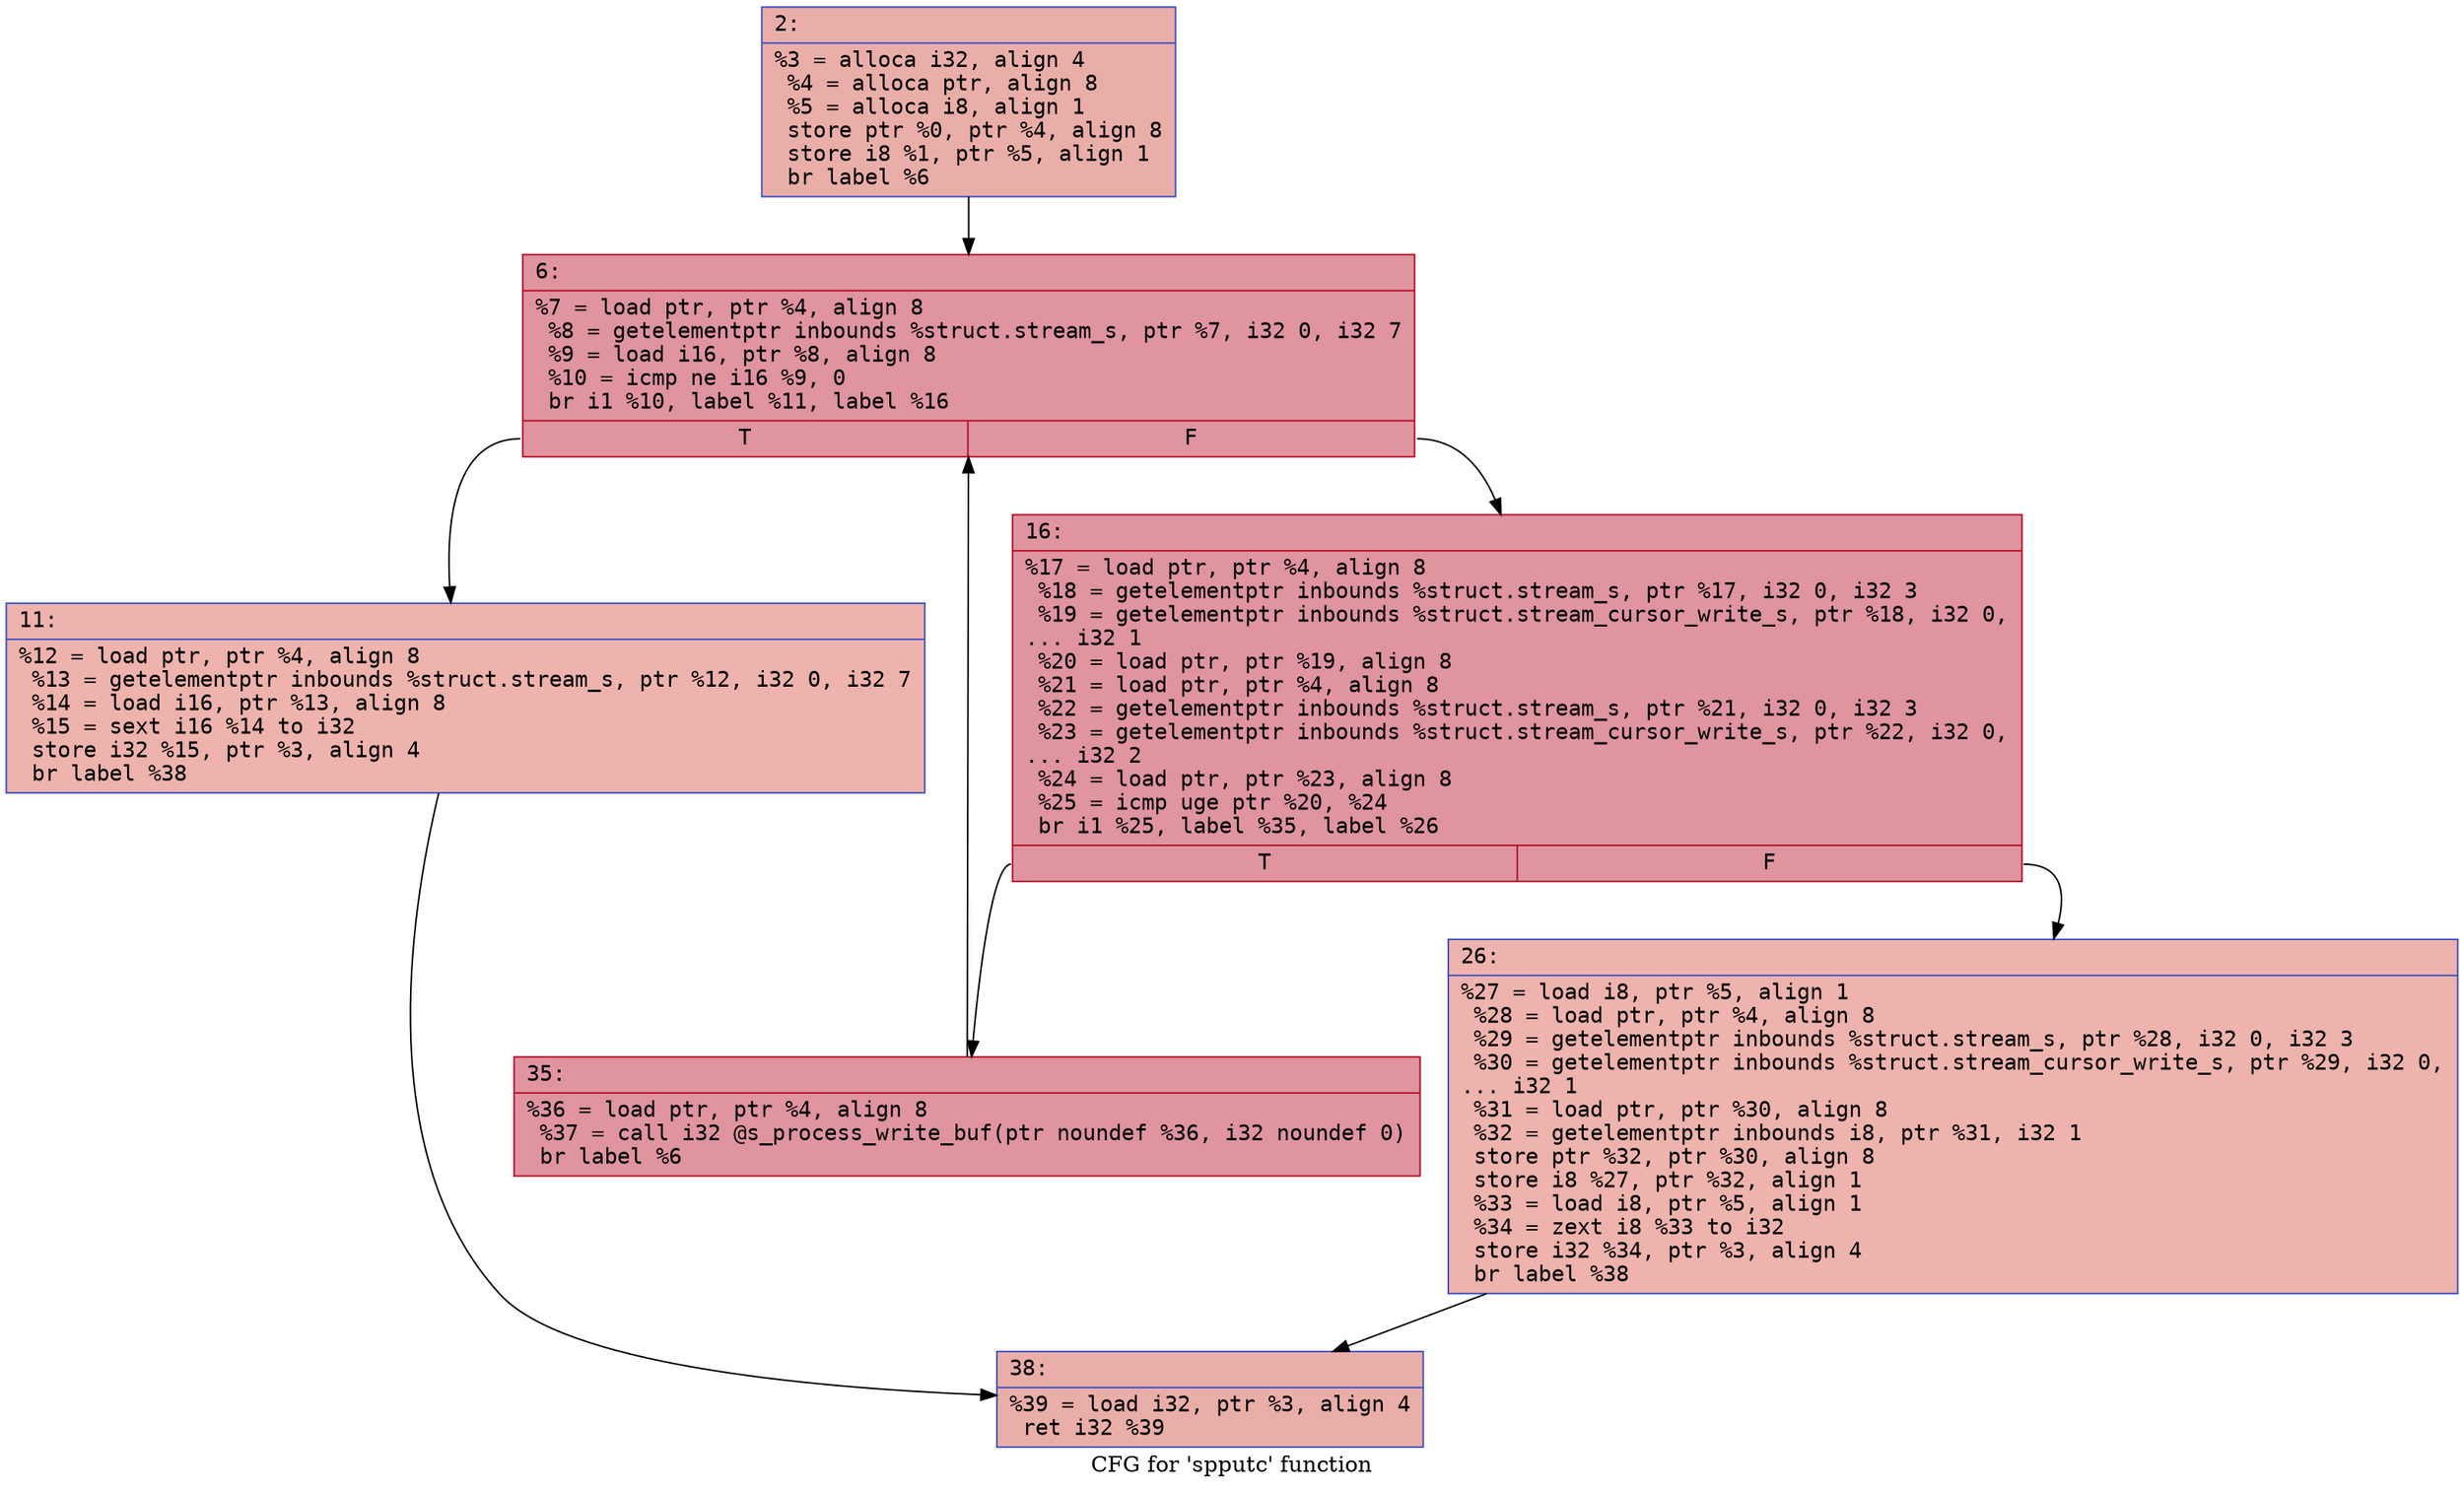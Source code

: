 digraph "CFG for 'spputc' function" {
	label="CFG for 'spputc' function";

	Node0x6000032089b0 [shape=record,color="#3d50c3ff", style=filled, fillcolor="#d0473d70" fontname="Courier",label="{2:\l|  %3 = alloca i32, align 4\l  %4 = alloca ptr, align 8\l  %5 = alloca i8, align 1\l  store ptr %0, ptr %4, align 8\l  store i8 %1, ptr %5, align 1\l  br label %6\l}"];
	Node0x6000032089b0 -> Node0x600003208a00[tooltip="2 -> 6\nProbability 100.00%" ];
	Node0x600003208a00 [shape=record,color="#b70d28ff", style=filled, fillcolor="#b70d2870" fontname="Courier",label="{6:\l|  %7 = load ptr, ptr %4, align 8\l  %8 = getelementptr inbounds %struct.stream_s, ptr %7, i32 0, i32 7\l  %9 = load i16, ptr %8, align 8\l  %10 = icmp ne i16 %9, 0\l  br i1 %10, label %11, label %16\l|{<s0>T|<s1>F}}"];
	Node0x600003208a00:s0 -> Node0x600003208a50[tooltip="6 -> 11\nProbability 3.12%" ];
	Node0x600003208a00:s1 -> Node0x600003208aa0[tooltip="6 -> 16\nProbability 96.88%" ];
	Node0x600003208a50 [shape=record,color="#3d50c3ff", style=filled, fillcolor="#d6524470" fontname="Courier",label="{11:\l|  %12 = load ptr, ptr %4, align 8\l  %13 = getelementptr inbounds %struct.stream_s, ptr %12, i32 0, i32 7\l  %14 = load i16, ptr %13, align 8\l  %15 = sext i16 %14 to i32\l  store i32 %15, ptr %3, align 4\l  br label %38\l}"];
	Node0x600003208a50 -> Node0x600003208b90[tooltip="11 -> 38\nProbability 100.00%" ];
	Node0x600003208aa0 [shape=record,color="#b70d28ff", style=filled, fillcolor="#b70d2870" fontname="Courier",label="{16:\l|  %17 = load ptr, ptr %4, align 8\l  %18 = getelementptr inbounds %struct.stream_s, ptr %17, i32 0, i32 3\l  %19 = getelementptr inbounds %struct.stream_cursor_write_s, ptr %18, i32 0,\l... i32 1\l  %20 = load ptr, ptr %19, align 8\l  %21 = load ptr, ptr %4, align 8\l  %22 = getelementptr inbounds %struct.stream_s, ptr %21, i32 0, i32 3\l  %23 = getelementptr inbounds %struct.stream_cursor_write_s, ptr %22, i32 0,\l... i32 2\l  %24 = load ptr, ptr %23, align 8\l  %25 = icmp uge ptr %20, %24\l  br i1 %25, label %35, label %26\l|{<s0>T|<s1>F}}"];
	Node0x600003208aa0:s0 -> Node0x600003208b40[tooltip="16 -> 35\nProbability 96.88%" ];
	Node0x600003208aa0:s1 -> Node0x600003208af0[tooltip="16 -> 26\nProbability 3.12%" ];
	Node0x600003208af0 [shape=record,color="#3d50c3ff", style=filled, fillcolor="#d6524470" fontname="Courier",label="{26:\l|  %27 = load i8, ptr %5, align 1\l  %28 = load ptr, ptr %4, align 8\l  %29 = getelementptr inbounds %struct.stream_s, ptr %28, i32 0, i32 3\l  %30 = getelementptr inbounds %struct.stream_cursor_write_s, ptr %29, i32 0,\l... i32 1\l  %31 = load ptr, ptr %30, align 8\l  %32 = getelementptr inbounds i8, ptr %31, i32 1\l  store ptr %32, ptr %30, align 8\l  store i8 %27, ptr %32, align 1\l  %33 = load i8, ptr %5, align 1\l  %34 = zext i8 %33 to i32\l  store i32 %34, ptr %3, align 4\l  br label %38\l}"];
	Node0x600003208af0 -> Node0x600003208b90[tooltip="26 -> 38\nProbability 100.00%" ];
	Node0x600003208b40 [shape=record,color="#b70d28ff", style=filled, fillcolor="#b70d2870" fontname="Courier",label="{35:\l|  %36 = load ptr, ptr %4, align 8\l  %37 = call i32 @s_process_write_buf(ptr noundef %36, i32 noundef 0)\l  br label %6\l}"];
	Node0x600003208b40 -> Node0x600003208a00[tooltip="35 -> 6\nProbability 100.00%" ];
	Node0x600003208b90 [shape=record,color="#3d50c3ff", style=filled, fillcolor="#d0473d70" fontname="Courier",label="{38:\l|  %39 = load i32, ptr %3, align 4\l  ret i32 %39\l}"];
}
